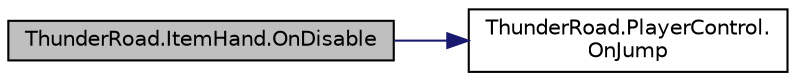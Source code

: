 digraph "ThunderRoad.ItemHand.OnDisable"
{
 // LATEX_PDF_SIZE
  edge [fontname="Helvetica",fontsize="10",labelfontname="Helvetica",labelfontsize="10"];
  node [fontname="Helvetica",fontsize="10",shape=record];
  rankdir="LR";
  Node1 [label="ThunderRoad.ItemHand.OnDisable",height=0.2,width=0.4,color="black", fillcolor="grey75", style="filled", fontcolor="black",tooltip="Called when [disable]."];
  Node1 -> Node2 [color="midnightblue",fontsize="10",style="solid",fontname="Helvetica"];
  Node2 [label="ThunderRoad.PlayerControl.\lOnJump",height=0.2,width=0.4,color="black", fillcolor="white", style="filled",URL="$class_thunder_road_1_1_player_control.html#a760b298c529a7891dc3106602c16c230",tooltip="Delegate OnJump"];
}
